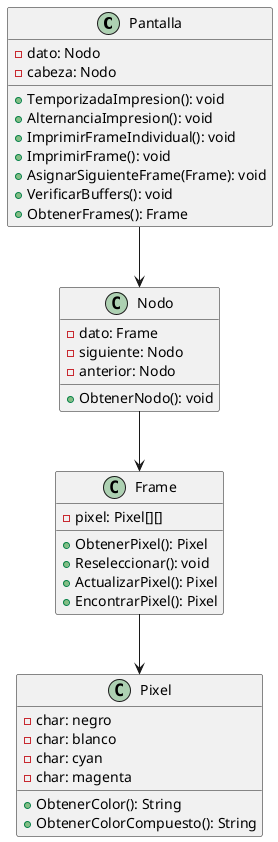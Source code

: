 @startuml
class Pantalla {
    - dato: Nodo
    - cabeza: Nodo
    + TemporizadaImpresion(): void
    + AlternanciaImpresion(): void
    + ImprimirFrameIndividual(): void
    + ImprimirFrame(): void
    + AsignarSiguienteFrame(Frame): void
    + VerificarBuffers(): void
    + ObtenerFrames(): Frame
}

class Nodo {
    - dato: Frame
    - siguiente: Nodo
    - anterior: Nodo
    + ObtenerNodo(): void
}

class Frame {
    - pixel: Pixel[][]
    + ObtenerPixel(): Pixel
    + Reseleccionar(): void
    + ActualizarPixel(): Pixel
    + EncontrarPixel(): Pixel
}

class Pixel {
    - char: negro
    - char: blanco
    - char: cyan
    - char: magenta
    + ObtenerColor(): String
    + ObtenerColorCompuesto(): String
}

Pantalla --> Nodo 
Nodo -->  Frame 
Frame --> Pixel
@enduml